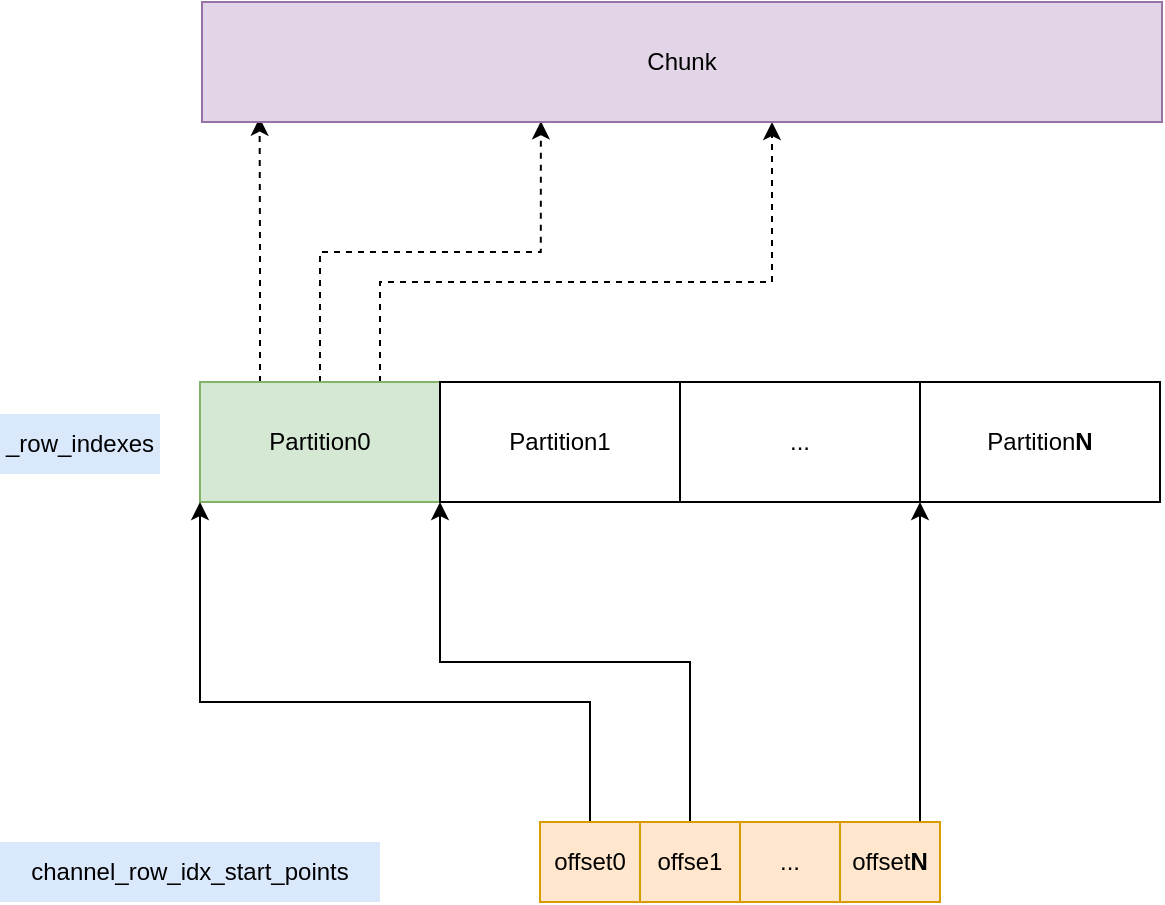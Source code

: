<mxfile version="21.6.9" type="device">
  <diagram name="第 1 页" id="rVXqHKtSRqtbMVavCmj6">
    <mxGraphModel dx="1272" dy="864" grid="1" gridSize="10" guides="1" tooltips="1" connect="1" arrows="1" fold="1" page="1" pageScale="1" pageWidth="827" pageHeight="1169" math="0" shadow="0">
      <root>
        <mxCell id="0" />
        <mxCell id="1" parent="0" />
        <mxCell id="wM9v9xWdgRVTSgD_5sfv-20" style="edgeStyle=orthogonalEdgeStyle;rounded=0;orthogonalLoop=1;jettySize=auto;html=1;exitX=0.25;exitY=0;exitDx=0;exitDy=0;entryX=0.06;entryY=0.964;entryDx=0;entryDy=0;entryPerimeter=0;dashed=1;" edge="1" parent="1" source="wM9v9xWdgRVTSgD_5sfv-1" target="wM9v9xWdgRVTSgD_5sfv-19">
          <mxGeometry relative="1" as="geometry" />
        </mxCell>
        <mxCell id="wM9v9xWdgRVTSgD_5sfv-21" style="edgeStyle=orthogonalEdgeStyle;rounded=0;orthogonalLoop=1;jettySize=auto;html=1;exitX=0.5;exitY=0;exitDx=0;exitDy=0;entryX=0.353;entryY=0.994;entryDx=0;entryDy=0;dashed=1;entryPerimeter=0;" edge="1" parent="1" source="wM9v9xWdgRVTSgD_5sfv-1" target="wM9v9xWdgRVTSgD_5sfv-19">
          <mxGeometry relative="1" as="geometry" />
        </mxCell>
        <mxCell id="wM9v9xWdgRVTSgD_5sfv-22" style="edgeStyle=orthogonalEdgeStyle;rounded=0;orthogonalLoop=1;jettySize=auto;html=1;exitX=0.75;exitY=0;exitDx=0;exitDy=0;dashed=1;" edge="1" parent="1" source="wM9v9xWdgRVTSgD_5sfv-1" target="wM9v9xWdgRVTSgD_5sfv-19">
          <mxGeometry relative="1" as="geometry">
            <Array as="points">
              <mxPoint x="240" y="290" />
              <mxPoint x="436" y="290" />
            </Array>
          </mxGeometry>
        </mxCell>
        <mxCell id="wM9v9xWdgRVTSgD_5sfv-1" value="Partition0" style="rounded=0;whiteSpace=wrap;html=1;fillColor=#d5e8d4;strokeColor=#82b366;" vertex="1" parent="1">
          <mxGeometry x="150" y="340" width="120" height="60" as="geometry" />
        </mxCell>
        <mxCell id="wM9v9xWdgRVTSgD_5sfv-2" value="Partition1" style="rounded=0;whiteSpace=wrap;html=1;" vertex="1" parent="1">
          <mxGeometry x="270" y="340" width="120" height="60" as="geometry" />
        </mxCell>
        <mxCell id="wM9v9xWdgRVTSgD_5sfv-3" value="..." style="rounded=0;whiteSpace=wrap;html=1;" vertex="1" parent="1">
          <mxGeometry x="390" y="340" width="120" height="60" as="geometry" />
        </mxCell>
        <mxCell id="wM9v9xWdgRVTSgD_5sfv-4" value="Partition&lt;b&gt;N&lt;/b&gt;" style="rounded=0;whiteSpace=wrap;html=1;" vertex="1" parent="1">
          <mxGeometry x="510" y="340" width="120" height="60" as="geometry" />
        </mxCell>
        <mxCell id="wM9v9xWdgRVTSgD_5sfv-6" value="_row_indexes" style="text;html=1;strokeColor=none;fillColor=#dae8fc;align=center;verticalAlign=middle;whiteSpace=wrap;rounded=0;" vertex="1" parent="1">
          <mxGeometry x="50" y="356" width="80" height="30" as="geometry" />
        </mxCell>
        <mxCell id="wM9v9xWdgRVTSgD_5sfv-12" style="edgeStyle=orthogonalEdgeStyle;rounded=0;orthogonalLoop=1;jettySize=auto;html=1;exitX=0.5;exitY=0;exitDx=0;exitDy=0;entryX=0;entryY=1;entryDx=0;entryDy=0;" edge="1" parent="1" source="wM9v9xWdgRVTSgD_5sfv-9" target="wM9v9xWdgRVTSgD_5sfv-1">
          <mxGeometry relative="1" as="geometry">
            <Array as="points">
              <mxPoint x="345" y="500" />
              <mxPoint x="150" y="500" />
            </Array>
          </mxGeometry>
        </mxCell>
        <mxCell id="wM9v9xWdgRVTSgD_5sfv-9" value="offset0" style="rounded=0;whiteSpace=wrap;html=1;fillColor=#ffe6cc;strokeColor=#d79b00;" vertex="1" parent="1">
          <mxGeometry x="320" y="560" width="50" height="40" as="geometry" />
        </mxCell>
        <mxCell id="wM9v9xWdgRVTSgD_5sfv-16" style="edgeStyle=orthogonalEdgeStyle;rounded=0;orthogonalLoop=1;jettySize=auto;html=1;exitX=0.5;exitY=0;exitDx=0;exitDy=0;entryX=0;entryY=1;entryDx=0;entryDy=0;" edge="1" parent="1" source="wM9v9xWdgRVTSgD_5sfv-10" target="wM9v9xWdgRVTSgD_5sfv-2">
          <mxGeometry relative="1" as="geometry" />
        </mxCell>
        <mxCell id="wM9v9xWdgRVTSgD_5sfv-10" value="offse1" style="rounded=0;whiteSpace=wrap;html=1;fillColor=#ffe6cc;strokeColor=#d79b00;" vertex="1" parent="1">
          <mxGeometry x="370" y="560" width="50" height="40" as="geometry" />
        </mxCell>
        <mxCell id="wM9v9xWdgRVTSgD_5sfv-11" value="..." style="rounded=0;whiteSpace=wrap;html=1;fillColor=#ffe6cc;strokeColor=#d79b00;" vertex="1" parent="1">
          <mxGeometry x="420" y="560" width="50" height="40" as="geometry" />
        </mxCell>
        <mxCell id="wM9v9xWdgRVTSgD_5sfv-17" style="edgeStyle=orthogonalEdgeStyle;rounded=0;orthogonalLoop=1;jettySize=auto;html=1;exitX=0.5;exitY=0;exitDx=0;exitDy=0;entryX=0;entryY=1;entryDx=0;entryDy=0;" edge="1" parent="1" source="wM9v9xWdgRVTSgD_5sfv-14" target="wM9v9xWdgRVTSgD_5sfv-4">
          <mxGeometry relative="1" as="geometry">
            <Array as="points">
              <mxPoint x="510" y="560" />
            </Array>
          </mxGeometry>
        </mxCell>
        <mxCell id="wM9v9xWdgRVTSgD_5sfv-14" value="offset&lt;b&gt;N&lt;/b&gt;" style="rounded=0;whiteSpace=wrap;html=1;fillColor=#ffe6cc;strokeColor=#d79b00;" vertex="1" parent="1">
          <mxGeometry x="470" y="560" width="50" height="40" as="geometry" />
        </mxCell>
        <mxCell id="wM9v9xWdgRVTSgD_5sfv-18" value="channel_row_idx_start_points" style="text;html=1;strokeColor=none;fillColor=#dae8fc;align=center;verticalAlign=middle;whiteSpace=wrap;rounded=0;" vertex="1" parent="1">
          <mxGeometry x="50" y="570" width="190" height="30" as="geometry" />
        </mxCell>
        <mxCell id="wM9v9xWdgRVTSgD_5sfv-19" value="Chunk" style="rounded=0;whiteSpace=wrap;html=1;fillColor=#e1d5e7;strokeColor=#9673a6;" vertex="1" parent="1">
          <mxGeometry x="151" y="150" width="480" height="60" as="geometry" />
        </mxCell>
      </root>
    </mxGraphModel>
  </diagram>
</mxfile>
